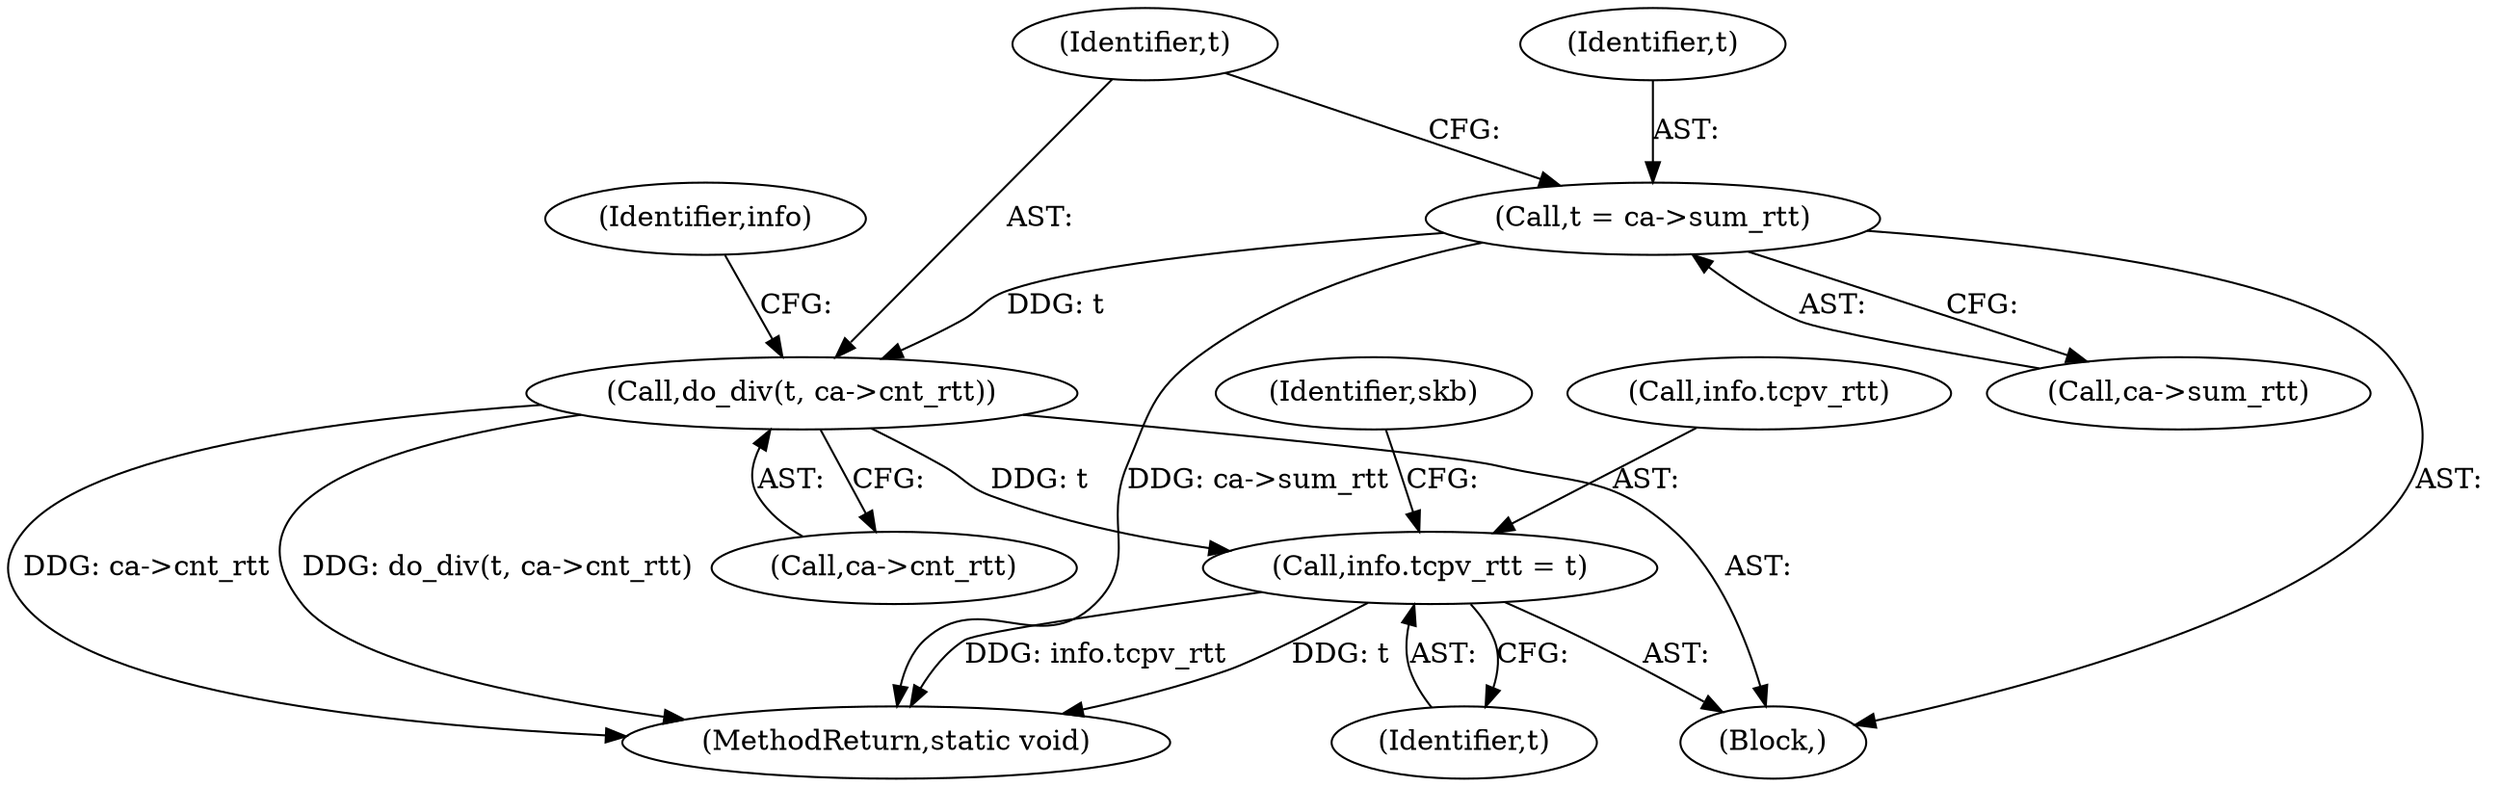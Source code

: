 digraph "0_linux_8f363b77ee4fbf7c3bbcf5ec2c5ca482d396d664@pointer" {
"1000126" [label="(Call,do_div(t, ca->cnt_rtt))"];
"1000121" [label="(Call,t = ca->sum_rtt)"];
"1000131" [label="(Call,info.tcpv_rtt = t)"];
"1000126" [label="(Call,do_div(t, ca->cnt_rtt))"];
"1000118" [label="(Block,)"];
"1000133" [label="(Identifier,info)"];
"1000137" [label="(Identifier,skb)"];
"1000143" [label="(MethodReturn,static void)"];
"1000135" [label="(Identifier,t)"];
"1000127" [label="(Identifier,t)"];
"1000131" [label="(Call,info.tcpv_rtt = t)"];
"1000121" [label="(Call,t = ca->sum_rtt)"];
"1000132" [label="(Call,info.tcpv_rtt)"];
"1000123" [label="(Call,ca->sum_rtt)"];
"1000122" [label="(Identifier,t)"];
"1000128" [label="(Call,ca->cnt_rtt)"];
"1000126" -> "1000118"  [label="AST: "];
"1000126" -> "1000128"  [label="CFG: "];
"1000127" -> "1000126"  [label="AST: "];
"1000128" -> "1000126"  [label="AST: "];
"1000133" -> "1000126"  [label="CFG: "];
"1000126" -> "1000143"  [label="DDG: do_div(t, ca->cnt_rtt)"];
"1000126" -> "1000143"  [label="DDG: ca->cnt_rtt"];
"1000121" -> "1000126"  [label="DDG: t"];
"1000126" -> "1000131"  [label="DDG: t"];
"1000121" -> "1000118"  [label="AST: "];
"1000121" -> "1000123"  [label="CFG: "];
"1000122" -> "1000121"  [label="AST: "];
"1000123" -> "1000121"  [label="AST: "];
"1000127" -> "1000121"  [label="CFG: "];
"1000121" -> "1000143"  [label="DDG: ca->sum_rtt"];
"1000131" -> "1000118"  [label="AST: "];
"1000131" -> "1000135"  [label="CFG: "];
"1000132" -> "1000131"  [label="AST: "];
"1000135" -> "1000131"  [label="AST: "];
"1000137" -> "1000131"  [label="CFG: "];
"1000131" -> "1000143"  [label="DDG: info.tcpv_rtt"];
"1000131" -> "1000143"  [label="DDG: t"];
}
